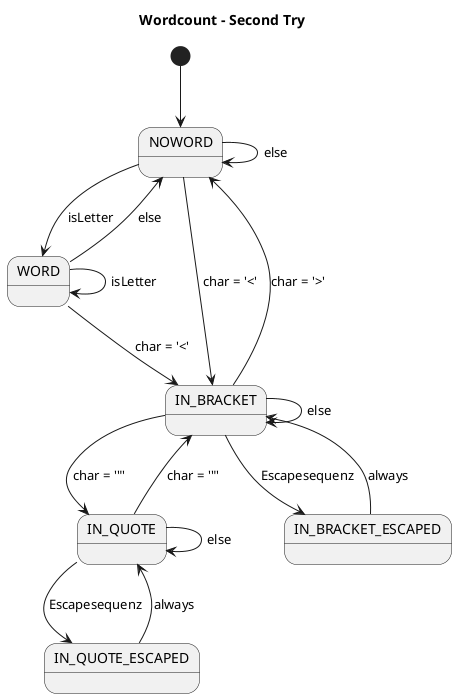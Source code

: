 @startuml
' Title of the diagram
title Wordcount - Second Try

' Define states
[*] --> NOWORD
NOWORD --> WORD : isLetter
NOWORD --> NOWORD : else
WORD --> WORD : isLetter
WORD --> NOWORD : else
WORD --> IN_BRACKET: char = '<'
NOWORD --> IN_BRACKET: char = '<'
IN_BRACKET --> IN_BRACKET : else
IN_BRACKET --> NOWORD : char = '>'
IN_BRACKET --> IN_QUOTE : char = '"'
IN_BRACKET --> IN_BRACKET_ESCAPED : Escapesequenz
IN_BRACKET_ESCAPED --> IN_BRACKET : always
IN_QUOTE_ESCAPED --> IN_QUOTE : always
IN_QUOTE --> IN_QUOTE_ESCAPED : Escapesequenz
IN_QUOTE --> IN_BRACKET : char = '"'
IN_QUOTE --> IN_QUOTE : else
@enduml